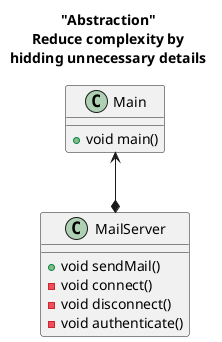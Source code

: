 @startuml
title "Abstraction"\nReduce complexity by\nhidding unnecessary details
Main <--* MailServer
class MailServer {
    + void sendMail()
    - void connect()
    - void disconnect()
    - void authenticate()
}
class Main {
    + void main()
}
@enduml
